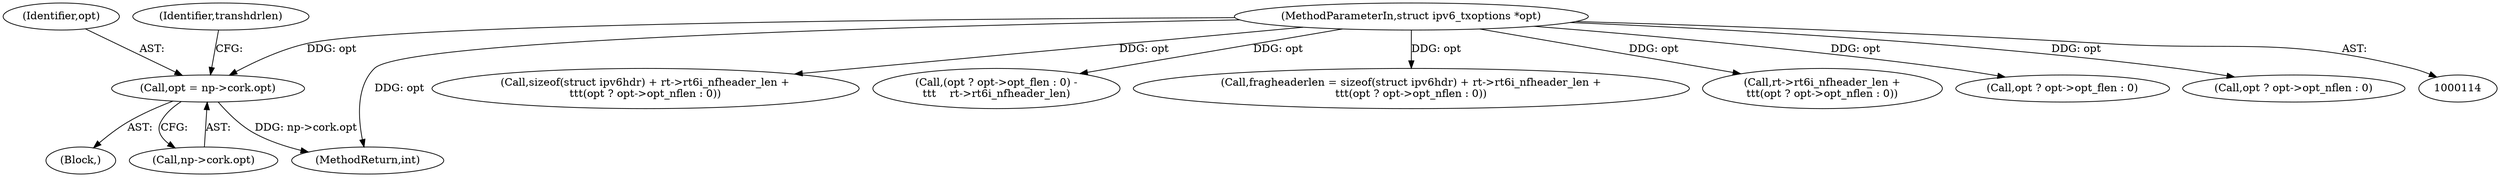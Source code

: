 digraph "0_linux_87c48fa3b4630905f98268dde838ee43626a060c_0@pointer" {
"1000528" [label="(Call,opt = np->cork.opt)"];
"1000122" [label="(MethodParameterIn,struct ipv6_txoptions *opt)"];
"1000508" [label="(Block,)"];
"1000528" [label="(Call,opt = np->cork.opt)"];
"1000530" [label="(Call,np->cork.opt)"];
"1000122" [label="(MethodParameterIn,struct ipv6_txoptions *opt)"];
"1000556" [label="(Call,sizeof(struct ipv6hdr) + rt->rt6i_nfheader_len +\n\t\t\t(opt ? opt->opt_nflen : 0))"];
"1001339" [label="(MethodReturn,int)"];
"1000491" [label="(Call,(opt ? opt->opt_flen : 0) -\n\t\t\t    rt->rt6i_nfheader_len)"];
"1000529" [label="(Identifier,opt)"];
"1000554" [label="(Call,fragheaderlen = sizeof(struct ipv6hdr) + rt->rt6i_nfheader_len +\n\t\t\t(opt ? opt->opt_nflen : 0))"];
"1000559" [label="(Call,rt->rt6i_nfheader_len +\n\t\t\t(opt ? opt->opt_nflen : 0))"];
"1000492" [label="(Call,opt ? opt->opt_flen : 0)"];
"1000536" [label="(Identifier,transhdrlen)"];
"1000563" [label="(Call,opt ? opt->opt_nflen : 0)"];
"1000528" -> "1000508"  [label="AST: "];
"1000528" -> "1000530"  [label="CFG: "];
"1000529" -> "1000528"  [label="AST: "];
"1000530" -> "1000528"  [label="AST: "];
"1000536" -> "1000528"  [label="CFG: "];
"1000528" -> "1001339"  [label="DDG: np->cork.opt"];
"1000122" -> "1000528"  [label="DDG: opt"];
"1000122" -> "1000114"  [label="AST: "];
"1000122" -> "1001339"  [label="DDG: opt"];
"1000122" -> "1000491"  [label="DDG: opt"];
"1000122" -> "1000492"  [label="DDG: opt"];
"1000122" -> "1000554"  [label="DDG: opt"];
"1000122" -> "1000556"  [label="DDG: opt"];
"1000122" -> "1000559"  [label="DDG: opt"];
"1000122" -> "1000563"  [label="DDG: opt"];
}

